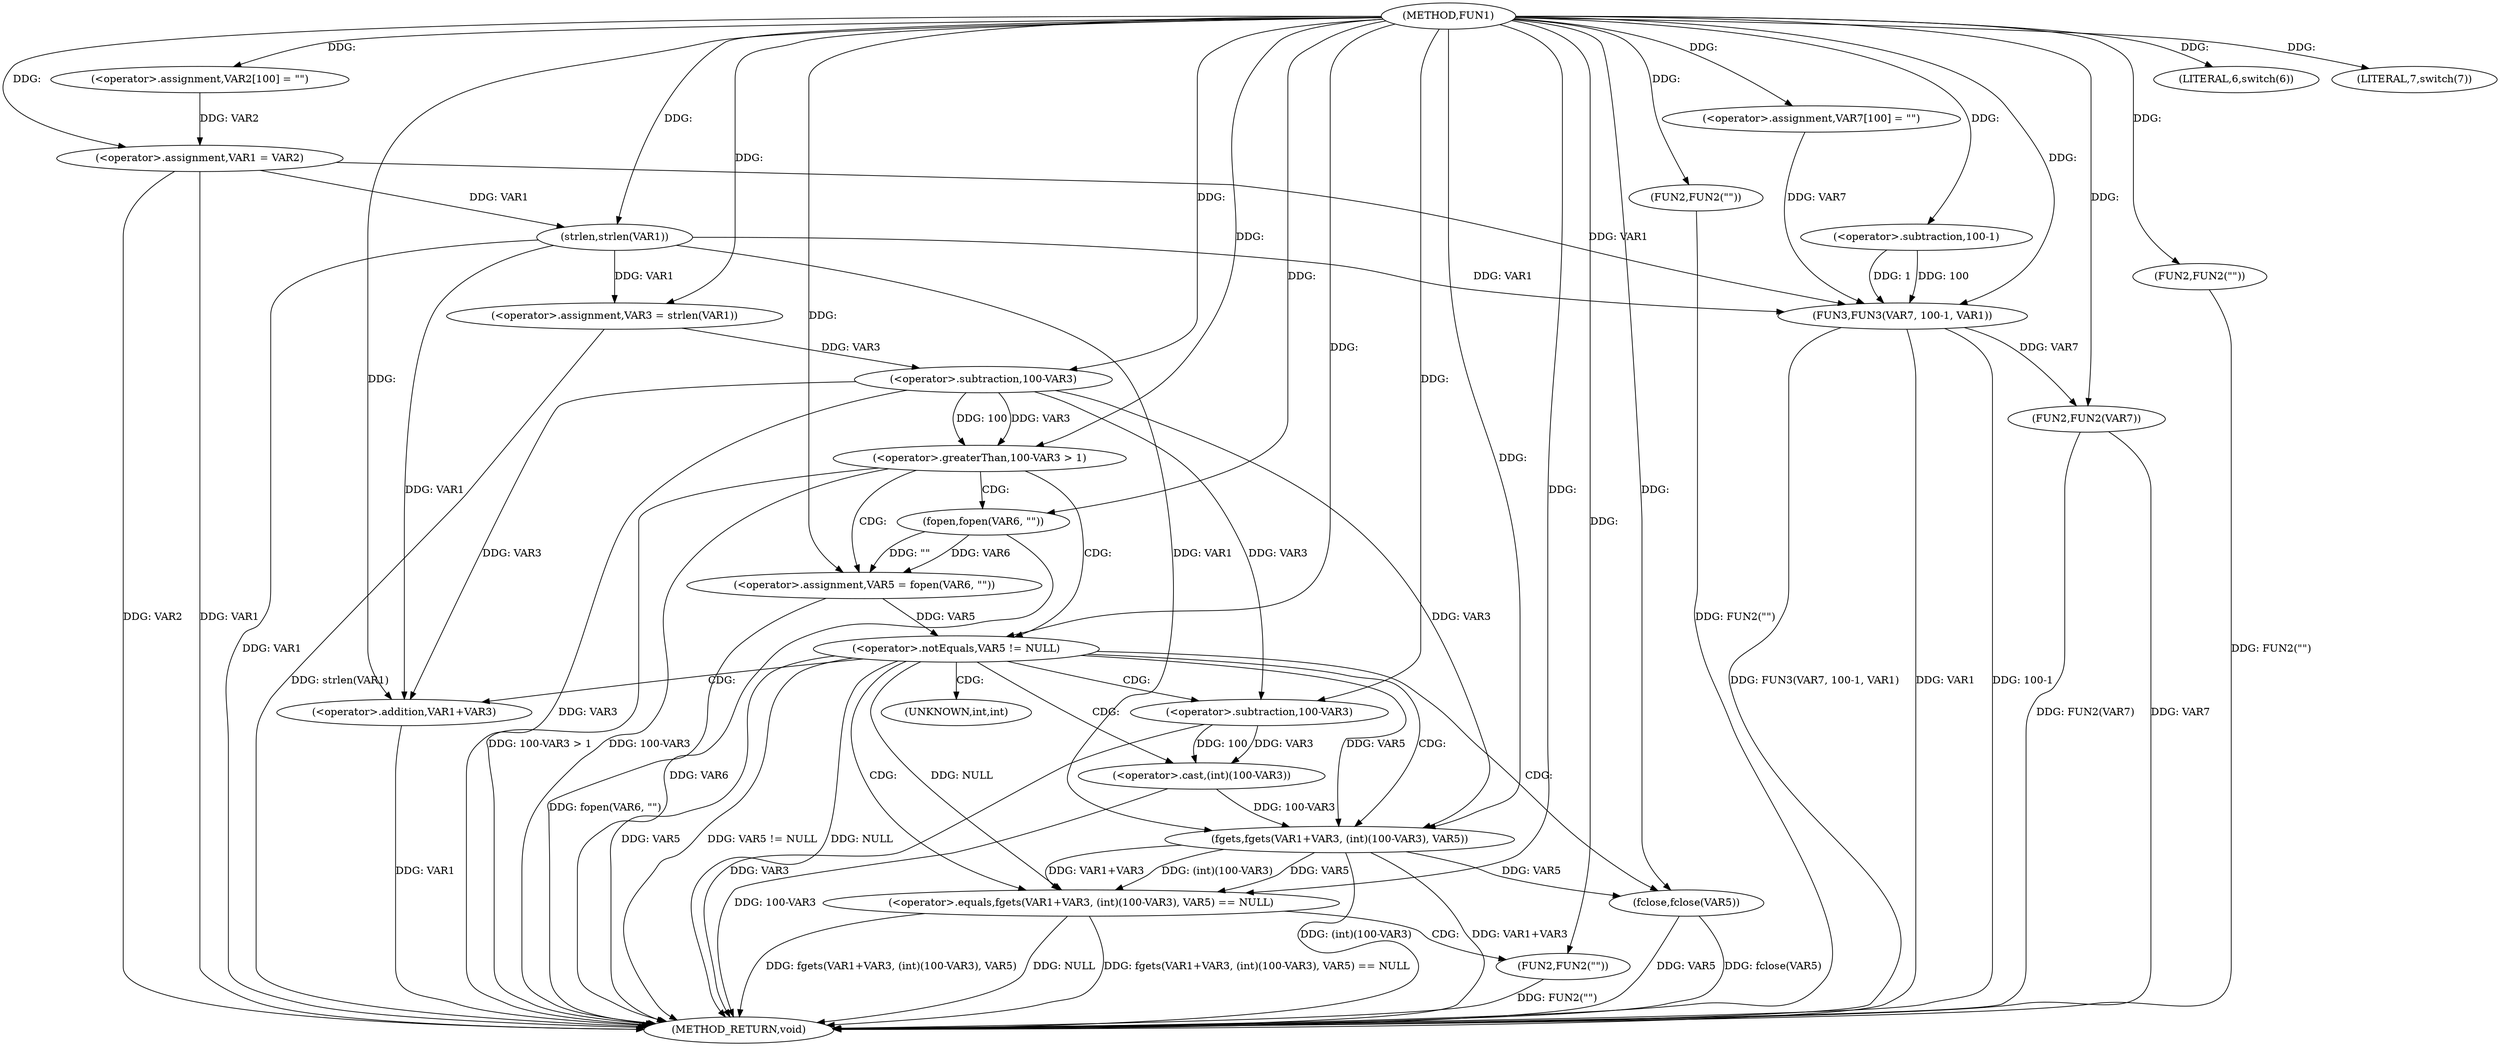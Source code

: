 digraph FUN1 {  
"1000100" [label = "(METHOD,FUN1)" ]
"1000183" [label = "(METHOD_RETURN,void)" ]
"1000104" [label = "(<operator>.assignment,VAR2[100] = \"\")" ]
"1000107" [label = "(<operator>.assignment,VAR1 = VAR2)" ]
"1000111" [label = "(LITERAL,6,switch(6))" ]
"1000116" [label = "(<operator>.assignment,VAR3 = strlen(VAR1))" ]
"1000118" [label = "(strlen,strlen(VAR1))" ]
"1000122" [label = "(<operator>.greaterThan,100-VAR3 > 1)" ]
"1000123" [label = "(<operator>.subtraction,100-VAR3)" ]
"1000128" [label = "(<operator>.assignment,VAR5 = fopen(VAR6, \"\"))" ]
"1000130" [label = "(fopen,fopen(VAR6, \"\"))" ]
"1000134" [label = "(<operator>.notEquals,VAR5 != NULL)" ]
"1000139" [label = "(<operator>.equals,fgets(VAR1+VAR3, (int)(100-VAR3), VAR5) == NULL)" ]
"1000140" [label = "(fgets,fgets(VAR1+VAR3, (int)(100-VAR3), VAR5))" ]
"1000141" [label = "(<operator>.addition,VAR1+VAR3)" ]
"1000144" [label = "(<operator>.cast,(int)(100-VAR3))" ]
"1000146" [label = "(<operator>.subtraction,100-VAR3)" ]
"1000152" [label = "(FUN2,FUN2(\"\"))" ]
"1000154" [label = "(fclose,fclose(VAR5))" ]
"1000158" [label = "(FUN2,FUN2(\"\"))" ]
"1000162" [label = "(LITERAL,7,switch(7))" ]
"1000167" [label = "(<operator>.assignment,VAR7[100] = \"\")" ]
"1000170" [label = "(FUN3,FUN3(VAR7, 100-1, VAR1))" ]
"1000172" [label = "(<operator>.subtraction,100-1)" ]
"1000176" [label = "(FUN2,FUN2(VAR7))" ]
"1000180" [label = "(FUN2,FUN2(\"\"))" ]
"1000145" [label = "(UNKNOWN,int,int)" ]
  "1000128" -> "1000183"  [ label = "DDG: fopen(VAR6, \"\")"] 
  "1000123" -> "1000183"  [ label = "DDG: VAR3"] 
  "1000107" -> "1000183"  [ label = "DDG: VAR1"] 
  "1000180" -> "1000183"  [ label = "DDG: FUN2(\"\")"] 
  "1000116" -> "1000183"  [ label = "DDG: strlen(VAR1)"] 
  "1000154" -> "1000183"  [ label = "DDG: fclose(VAR5)"] 
  "1000134" -> "1000183"  [ label = "DDG: VAR5"] 
  "1000118" -> "1000183"  [ label = "DDG: VAR1"] 
  "1000144" -> "1000183"  [ label = "DDG: 100-VAR3"] 
  "1000130" -> "1000183"  [ label = "DDG: VAR6"] 
  "1000170" -> "1000183"  [ label = "DDG: 100-1"] 
  "1000141" -> "1000183"  [ label = "DDG: VAR1"] 
  "1000122" -> "1000183"  [ label = "DDG: 100-VAR3"] 
  "1000140" -> "1000183"  [ label = "DDG: VAR1+VAR3"] 
  "1000139" -> "1000183"  [ label = "DDG: fgets(VAR1+VAR3, (int)(100-VAR3), VAR5) == NULL"] 
  "1000139" -> "1000183"  [ label = "DDG: fgets(VAR1+VAR3, (int)(100-VAR3), VAR5)"] 
  "1000152" -> "1000183"  [ label = "DDG: FUN2(\"\")"] 
  "1000154" -> "1000183"  [ label = "DDG: VAR5"] 
  "1000158" -> "1000183"  [ label = "DDG: FUN2(\"\")"] 
  "1000140" -> "1000183"  [ label = "DDG: (int)(100-VAR3)"] 
  "1000134" -> "1000183"  [ label = "DDG: VAR5 != NULL"] 
  "1000146" -> "1000183"  [ label = "DDG: VAR3"] 
  "1000176" -> "1000183"  [ label = "DDG: FUN2(VAR7)"] 
  "1000134" -> "1000183"  [ label = "DDG: NULL"] 
  "1000122" -> "1000183"  [ label = "DDG: 100-VAR3 > 1"] 
  "1000176" -> "1000183"  [ label = "DDG: VAR7"] 
  "1000170" -> "1000183"  [ label = "DDG: FUN3(VAR7, 100-1, VAR1)"] 
  "1000139" -> "1000183"  [ label = "DDG: NULL"] 
  "1000170" -> "1000183"  [ label = "DDG: VAR1"] 
  "1000107" -> "1000183"  [ label = "DDG: VAR2"] 
  "1000100" -> "1000104"  [ label = "DDG: "] 
  "1000104" -> "1000107"  [ label = "DDG: VAR2"] 
  "1000100" -> "1000107"  [ label = "DDG: "] 
  "1000100" -> "1000111"  [ label = "DDG: "] 
  "1000118" -> "1000116"  [ label = "DDG: VAR1"] 
  "1000100" -> "1000116"  [ label = "DDG: "] 
  "1000107" -> "1000118"  [ label = "DDG: VAR1"] 
  "1000100" -> "1000118"  [ label = "DDG: "] 
  "1000123" -> "1000122"  [ label = "DDG: 100"] 
  "1000123" -> "1000122"  [ label = "DDG: VAR3"] 
  "1000100" -> "1000123"  [ label = "DDG: "] 
  "1000116" -> "1000123"  [ label = "DDG: VAR3"] 
  "1000100" -> "1000122"  [ label = "DDG: "] 
  "1000130" -> "1000128"  [ label = "DDG: VAR6"] 
  "1000130" -> "1000128"  [ label = "DDG: \"\""] 
  "1000100" -> "1000128"  [ label = "DDG: "] 
  "1000100" -> "1000130"  [ label = "DDG: "] 
  "1000128" -> "1000134"  [ label = "DDG: VAR5"] 
  "1000100" -> "1000134"  [ label = "DDG: "] 
  "1000140" -> "1000139"  [ label = "DDG: VAR1+VAR3"] 
  "1000140" -> "1000139"  [ label = "DDG: (int)(100-VAR3)"] 
  "1000140" -> "1000139"  [ label = "DDG: VAR5"] 
  "1000118" -> "1000140"  [ label = "DDG: VAR1"] 
  "1000100" -> "1000140"  [ label = "DDG: "] 
  "1000123" -> "1000140"  [ label = "DDG: VAR3"] 
  "1000118" -> "1000141"  [ label = "DDG: VAR1"] 
  "1000100" -> "1000141"  [ label = "DDG: "] 
  "1000123" -> "1000141"  [ label = "DDG: VAR3"] 
  "1000144" -> "1000140"  [ label = "DDG: 100-VAR3"] 
  "1000146" -> "1000144"  [ label = "DDG: 100"] 
  "1000146" -> "1000144"  [ label = "DDG: VAR3"] 
  "1000100" -> "1000146"  [ label = "DDG: "] 
  "1000123" -> "1000146"  [ label = "DDG: VAR3"] 
  "1000134" -> "1000140"  [ label = "DDG: VAR5"] 
  "1000134" -> "1000139"  [ label = "DDG: NULL"] 
  "1000100" -> "1000139"  [ label = "DDG: "] 
  "1000100" -> "1000152"  [ label = "DDG: "] 
  "1000140" -> "1000154"  [ label = "DDG: VAR5"] 
  "1000100" -> "1000154"  [ label = "DDG: "] 
  "1000100" -> "1000158"  [ label = "DDG: "] 
  "1000100" -> "1000162"  [ label = "DDG: "] 
  "1000100" -> "1000167"  [ label = "DDG: "] 
  "1000167" -> "1000170"  [ label = "DDG: VAR7"] 
  "1000100" -> "1000170"  [ label = "DDG: "] 
  "1000172" -> "1000170"  [ label = "DDG: 100"] 
  "1000172" -> "1000170"  [ label = "DDG: 1"] 
  "1000100" -> "1000172"  [ label = "DDG: "] 
  "1000107" -> "1000170"  [ label = "DDG: VAR1"] 
  "1000118" -> "1000170"  [ label = "DDG: VAR1"] 
  "1000170" -> "1000176"  [ label = "DDG: VAR7"] 
  "1000100" -> "1000176"  [ label = "DDG: "] 
  "1000100" -> "1000180"  [ label = "DDG: "] 
  "1000122" -> "1000128"  [ label = "CDG: "] 
  "1000122" -> "1000130"  [ label = "CDG: "] 
  "1000122" -> "1000134"  [ label = "CDG: "] 
  "1000134" -> "1000141"  [ label = "CDG: "] 
  "1000134" -> "1000139"  [ label = "CDG: "] 
  "1000134" -> "1000144"  [ label = "CDG: "] 
  "1000134" -> "1000154"  [ label = "CDG: "] 
  "1000134" -> "1000145"  [ label = "CDG: "] 
  "1000134" -> "1000146"  [ label = "CDG: "] 
  "1000134" -> "1000140"  [ label = "CDG: "] 
  "1000139" -> "1000152"  [ label = "CDG: "] 
}

